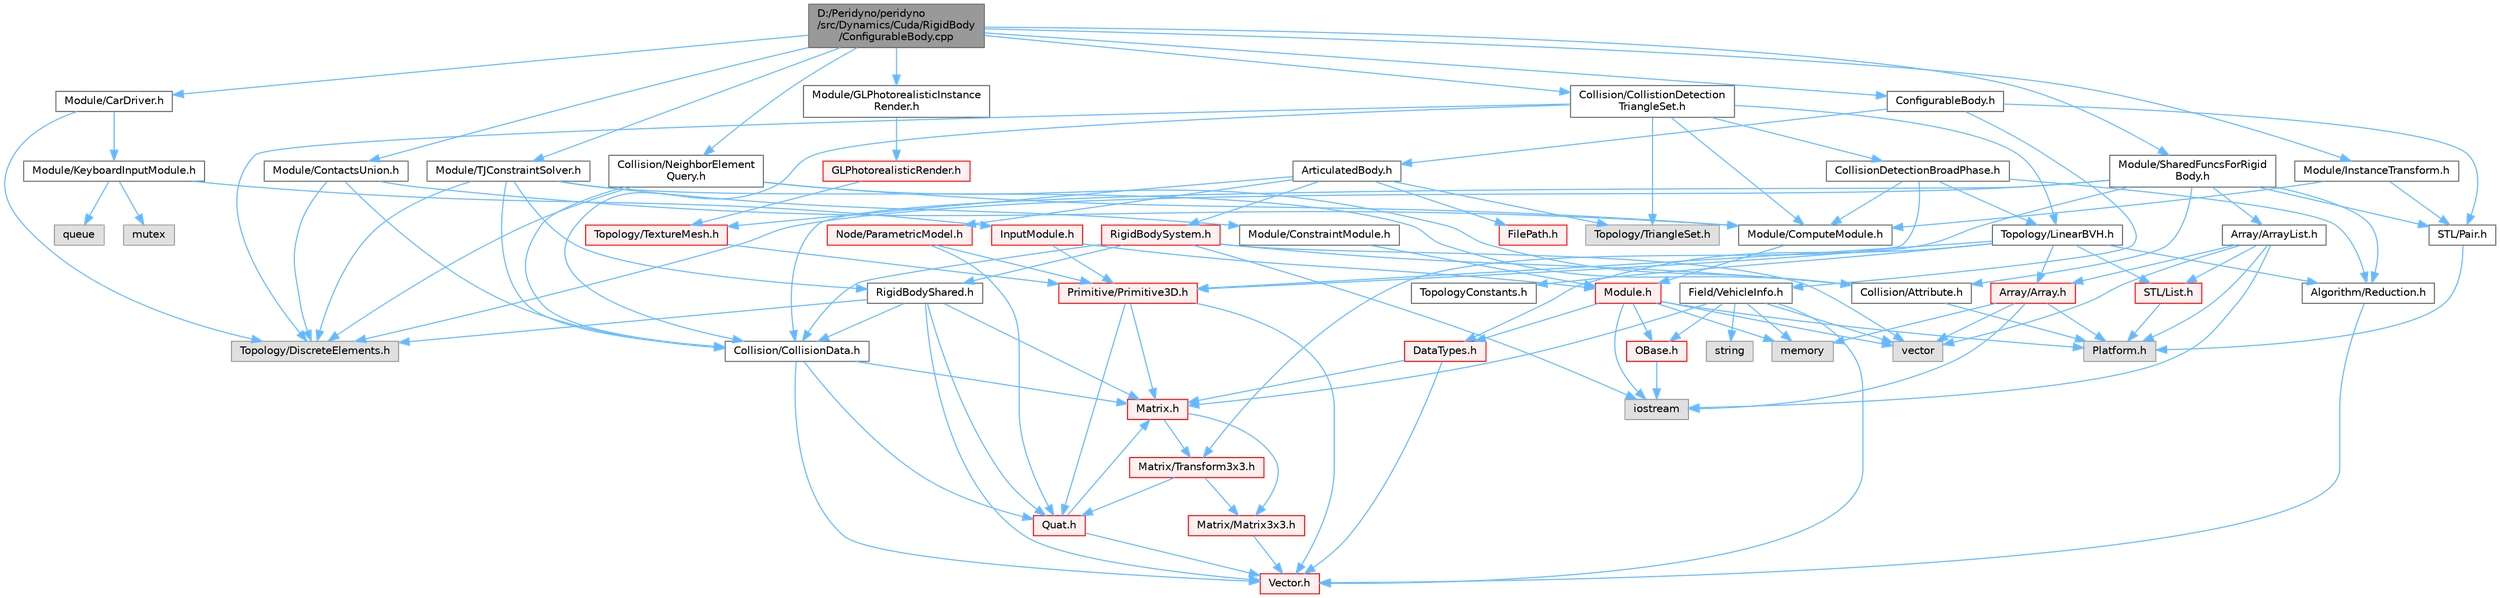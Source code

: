 digraph "D:/Peridyno/peridyno/src/Dynamics/Cuda/RigidBody/ConfigurableBody.cpp"
{
 // LATEX_PDF_SIZE
  bgcolor="transparent";
  edge [fontname=Helvetica,fontsize=10,labelfontname=Helvetica,labelfontsize=10];
  node [fontname=Helvetica,fontsize=10,shape=box,height=0.2,width=0.4];
  Node1 [id="Node000001",label="D:/Peridyno/peridyno\l/src/Dynamics/Cuda/RigidBody\l/ConfigurableBody.cpp",height=0.2,width=0.4,color="gray40", fillcolor="grey60", style="filled", fontcolor="black",tooltip=" "];
  Node1 -> Node2 [id="edge1_Node000001_Node000002",color="steelblue1",style="solid",tooltip=" "];
  Node2 [id="Node000002",label="ConfigurableBody.h",height=0.2,width=0.4,color="grey40", fillcolor="white", style="filled",URL="$_configurable_body_8h.html",tooltip=" "];
  Node2 -> Node3 [id="edge2_Node000002_Node000003",color="steelblue1",style="solid",tooltip=" "];
  Node3 [id="Node000003",label="ArticulatedBody.h",height=0.2,width=0.4,color="grey40", fillcolor="white", style="filled",URL="$_articulated_body_8h.html",tooltip=" "];
  Node3 -> Node4 [id="edge3_Node000003_Node000004",color="steelblue1",style="solid",tooltip=" "];
  Node4 [id="Node000004",label="RigidBodySystem.h",height=0.2,width=0.4,color="red", fillcolor="#FFF0F0", style="filled",URL="$_rigid_body_system_8h.html",tooltip=" "];
  Node4 -> Node98 [id="edge4_Node000004_Node000098",color="steelblue1",style="solid",tooltip=" "];
  Node98 [id="Node000098",label="RigidBodyShared.h",height=0.2,width=0.4,color="grey40", fillcolor="white", style="filled",URL="$_rigid_body_shared_8h.html",tooltip=" "];
  Node98 -> Node34 [id="edge5_Node000098_Node000034",color="steelblue1",style="solid",tooltip=" "];
  Node34 [id="Node000034",label="Vector.h",height=0.2,width=0.4,color="red", fillcolor="#FFF0F0", style="filled",URL="$_vector_8h.html",tooltip=" "];
  Node98 -> Node52 [id="edge6_Node000098_Node000052",color="steelblue1",style="solid",tooltip=" "];
  Node52 [id="Node000052",label="Matrix.h",height=0.2,width=0.4,color="red", fillcolor="#FFF0F0", style="filled",URL="$_matrix_8h.html",tooltip=" "];
  Node52 -> Node58 [id="edge7_Node000052_Node000058",color="steelblue1",style="solid",tooltip=" "];
  Node58 [id="Node000058",label="Matrix/Matrix3x3.h",height=0.2,width=0.4,color="red", fillcolor="#FFF0F0", style="filled",URL="$_matrix3x3_8h.html",tooltip=" "];
  Node58 -> Node34 [id="edge8_Node000058_Node000034",color="steelblue1",style="solid",tooltip=" "];
  Node52 -> Node64 [id="edge9_Node000052_Node000064",color="steelblue1",style="solid",tooltip=" "];
  Node64 [id="Node000064",label="Matrix/Transform3x3.h",height=0.2,width=0.4,color="red", fillcolor="#FFF0F0", style="filled",URL="$_transform3x3_8h.html",tooltip=" "];
  Node64 -> Node65 [id="edge10_Node000064_Node000065",color="steelblue1",style="solid",tooltip=" "];
  Node65 [id="Node000065",label="Quat.h",height=0.2,width=0.4,color="red", fillcolor="#FFF0F0", style="filled",URL="$_quat_8h.html",tooltip="Implementation of quaternion."];
  Node65 -> Node34 [id="edge11_Node000065_Node000034",color="steelblue1",style="solid",tooltip=" "];
  Node65 -> Node52 [id="edge12_Node000065_Node000052",color="steelblue1",style="solid",tooltip=" "];
  Node64 -> Node58 [id="edge13_Node000064_Node000058",color="steelblue1",style="solid",tooltip=" "];
  Node98 -> Node65 [id="edge14_Node000098_Node000065",color="steelblue1",style="solid",tooltip=" "];
  Node98 -> Node99 [id="edge15_Node000098_Node000099",color="steelblue1",style="solid",tooltip=" "];
  Node99 [id="Node000099",label="Collision/CollisionData.h",height=0.2,width=0.4,color="grey40", fillcolor="white", style="filled",URL="$_collision_data_8h.html",tooltip=" "];
  Node99 -> Node34 [id="edge16_Node000099_Node000034",color="steelblue1",style="solid",tooltip=" "];
  Node99 -> Node52 [id="edge17_Node000099_Node000052",color="steelblue1",style="solid",tooltip=" "];
  Node99 -> Node65 [id="edge18_Node000099_Node000065",color="steelblue1",style="solid",tooltip=" "];
  Node98 -> Node100 [id="edge19_Node000098_Node000100",color="steelblue1",style="solid",tooltip=" "];
  Node100 [id="Node000100",label="Topology/DiscreteElements.h",height=0.2,width=0.4,color="grey60", fillcolor="#E0E0E0", style="filled",tooltip=" "];
  Node4 -> Node101 [id="edge20_Node000004_Node000101",color="steelblue1",style="solid",tooltip=" "];
  Node101 [id="Node000101",label="Collision/Attribute.h",height=0.2,width=0.4,color="grey40", fillcolor="white", style="filled",URL="$_attribute_8h.html",tooltip=" "];
  Node101 -> Node9 [id="edge21_Node000101_Node000009",color="steelblue1",style="solid",tooltip=" "];
  Node9 [id="Node000009",label="Platform.h",height=0.2,width=0.4,color="grey60", fillcolor="#E0E0E0", style="filled",tooltip=" "];
  Node4 -> Node99 [id="edge22_Node000004_Node000099",color="steelblue1",style="solid",tooltip=" "];
  Node4 -> Node23 [id="edge23_Node000004_Node000023",color="steelblue1",style="solid",tooltip=" "];
  Node23 [id="Node000023",label="vector",height=0.2,width=0.4,color="grey60", fillcolor="#E0E0E0", style="filled",tooltip=" "];
  Node4 -> Node7 [id="edge24_Node000004_Node000007",color="steelblue1",style="solid",tooltip=" "];
  Node7 [id="Node000007",label="iostream",height=0.2,width=0.4,color="grey60", fillcolor="#E0E0E0", style="filled",tooltip=" "];
  Node3 -> Node102 [id="edge25_Node000003_Node000102",color="steelblue1",style="solid",tooltip=" "];
  Node102 [id="Node000102",label="Node/ParametricModel.h",height=0.2,width=0.4,color="red", fillcolor="#FFF0F0", style="filled",URL="$_parametric_model_8h.html",tooltip=" "];
  Node102 -> Node65 [id="edge26_Node000102_Node000065",color="steelblue1",style="solid",tooltip=" "];
  Node102 -> Node103 [id="edge27_Node000102_Node000103",color="steelblue1",style="solid",tooltip=" "];
  Node103 [id="Node000103",label="Primitive/Primitive3D.h",height=0.2,width=0.4,color="red", fillcolor="#FFF0F0", style="filled",URL="$_primitive3_d_8h.html",tooltip=" "];
  Node103 -> Node34 [id="edge28_Node000103_Node000034",color="steelblue1",style="solid",tooltip=" "];
  Node103 -> Node52 [id="edge29_Node000103_Node000052",color="steelblue1",style="solid",tooltip=" "];
  Node103 -> Node65 [id="edge30_Node000103_Node000065",color="steelblue1",style="solid",tooltip=" "];
  Node3 -> Node107 [id="edge31_Node000003_Node000107",color="steelblue1",style="solid",tooltip=" "];
  Node107 [id="Node000107",label="Topology/TriangleSet.h",height=0.2,width=0.4,color="grey60", fillcolor="#E0E0E0", style="filled",tooltip=" "];
  Node3 -> Node108 [id="edge32_Node000003_Node000108",color="steelblue1",style="solid",tooltip=" "];
  Node108 [id="Node000108",label="Topology/TextureMesh.h",height=0.2,width=0.4,color="red", fillcolor="#FFF0F0", style="filled",URL="$_texture_mesh_8h.html",tooltip=" "];
  Node108 -> Node103 [id="edge33_Node000108_Node000103",color="steelblue1",style="solid",tooltip=" "];
  Node3 -> Node109 [id="edge34_Node000003_Node000109",color="steelblue1",style="solid",tooltip=" "];
  Node109 [id="Node000109",label="FilePath.h",height=0.2,width=0.4,color="red", fillcolor="#FFF0F0", style="filled",URL="$_file_path_8h.html",tooltip=" "];
  Node2 -> Node112 [id="edge35_Node000002_Node000112",color="steelblue1",style="solid",tooltip=" "];
  Node112 [id="Node000112",label="STL/Pair.h",height=0.2,width=0.4,color="grey40", fillcolor="white", style="filled",URL="$_pair_8h.html",tooltip=" "];
  Node112 -> Node9 [id="edge36_Node000112_Node000009",color="steelblue1",style="solid",tooltip=" "];
  Node2 -> Node113 [id="edge37_Node000002_Node000113",color="steelblue1",style="solid",tooltip=" "];
  Node113 [id="Node000113",label="Field/VehicleInfo.h",height=0.2,width=0.4,color="grey40", fillcolor="white", style="filled",URL="$_vehicle_info_8h.html",tooltip=" "];
  Node113 -> Node23 [id="edge38_Node000113_Node000023",color="steelblue1",style="solid",tooltip=" "];
  Node113 -> Node25 [id="edge39_Node000113_Node000025",color="steelblue1",style="solid",tooltip=" "];
  Node25 [id="Node000025",label="memory",height=0.2,width=0.4,color="grey60", fillcolor="#E0E0E0", style="filled",tooltip=" "];
  Node113 -> Node12 [id="edge40_Node000113_Node000012",color="steelblue1",style="solid",tooltip=" "];
  Node12 [id="Node000012",label="string",height=0.2,width=0.4,color="grey60", fillcolor="#E0E0E0", style="filled",tooltip=" "];
  Node113 -> Node34 [id="edge41_Node000113_Node000034",color="steelblue1",style="solid",tooltip=" "];
  Node113 -> Node52 [id="edge42_Node000113_Node000052",color="steelblue1",style="solid",tooltip=" "];
  Node113 -> Node6 [id="edge43_Node000113_Node000006",color="steelblue1",style="solid",tooltip=" "];
  Node6 [id="Node000006",label="OBase.h",height=0.2,width=0.4,color="red", fillcolor="#FFF0F0", style="filled",URL="$_o_base_8h.html",tooltip=" "];
  Node6 -> Node7 [id="edge44_Node000006_Node000007",color="steelblue1",style="solid",tooltip=" "];
  Node1 -> Node114 [id="edge45_Node000001_Node000114",color="steelblue1",style="solid",tooltip=" "];
  Node114 [id="Node000114",label="Module/CarDriver.h",height=0.2,width=0.4,color="grey40", fillcolor="white", style="filled",URL="$_car_driver_8h.html",tooltip=" "];
  Node114 -> Node115 [id="edge46_Node000114_Node000115",color="steelblue1",style="solid",tooltip=" "];
  Node115 [id="Node000115",label="Module/KeyboardInputModule.h",height=0.2,width=0.4,color="grey40", fillcolor="white", style="filled",URL="$_keyboard_input_module_8h.html",tooltip=" "];
  Node115 -> Node116 [id="edge47_Node000115_Node000116",color="steelblue1",style="solid",tooltip=" "];
  Node116 [id="Node000116",label="InputModule.h",height=0.2,width=0.4,color="red", fillcolor="#FFF0F0", style="filled",URL="$_input_module_8h.html",tooltip=" "];
  Node116 -> Node74 [id="edge48_Node000116_Node000074",color="steelblue1",style="solid",tooltip=" "];
  Node74 [id="Node000074",label="Module.h",height=0.2,width=0.4,color="red", fillcolor="#FFF0F0", style="filled",URL="$_module_8h.html",tooltip=" "];
  Node74 -> Node9 [id="edge49_Node000074_Node000009",color="steelblue1",style="solid",tooltip=" "];
  Node74 -> Node25 [id="edge50_Node000074_Node000025",color="steelblue1",style="solid",tooltip=" "];
  Node74 -> Node23 [id="edge51_Node000074_Node000023",color="steelblue1",style="solid",tooltip=" "];
  Node74 -> Node7 [id="edge52_Node000074_Node000007",color="steelblue1",style="solid",tooltip=" "];
  Node74 -> Node6 [id="edge53_Node000074_Node000006",color="steelblue1",style="solid",tooltip=" "];
  Node74 -> Node84 [id="edge54_Node000074_Node000084",color="steelblue1",style="solid",tooltip=" "];
  Node84 [id="Node000084",label="DataTypes.h",height=0.2,width=0.4,color="red", fillcolor="#FFF0F0", style="filled",URL="$_data_types_8h.html",tooltip=" "];
  Node84 -> Node34 [id="edge55_Node000084_Node000034",color="steelblue1",style="solid",tooltip=" "];
  Node84 -> Node52 [id="edge56_Node000084_Node000052",color="steelblue1",style="solid",tooltip=" "];
  Node116 -> Node103 [id="edge57_Node000116_Node000103",color="steelblue1",style="solid",tooltip=" "];
  Node115 -> Node80 [id="edge58_Node000115_Node000080",color="steelblue1",style="solid",tooltip=" "];
  Node80 [id="Node000080",label="queue",height=0.2,width=0.4,color="grey60", fillcolor="#E0E0E0", style="filled",tooltip=" "];
  Node115 -> Node76 [id="edge59_Node000115_Node000076",color="steelblue1",style="solid",tooltip=" "];
  Node76 [id="Node000076",label="mutex",height=0.2,width=0.4,color="grey60", fillcolor="#E0E0E0", style="filled",tooltip=" "];
  Node114 -> Node100 [id="edge60_Node000114_Node000100",color="steelblue1",style="solid",tooltip=" "];
  Node1 -> Node118 [id="edge61_Node000001_Node000118",color="steelblue1",style="solid",tooltip=" "];
  Node118 [id="Node000118",label="Collision/NeighborElement\lQuery.h",height=0.2,width=0.4,color="grey40", fillcolor="white", style="filled",URL="$_neighbor_element_query_8h.html",tooltip=" "];
  Node118 -> Node99 [id="edge62_Node000118_Node000099",color="steelblue1",style="solid",tooltip=" "];
  Node118 -> Node101 [id="edge63_Node000118_Node000101",color="steelblue1",style="solid",tooltip=" "];
  Node118 -> Node119 [id="edge64_Node000118_Node000119",color="steelblue1",style="solid",tooltip=" "];
  Node119 [id="Node000119",label="Module/ComputeModule.h",height=0.2,width=0.4,color="grey40", fillcolor="white", style="filled",URL="$_compute_module_8h.html",tooltip=" "];
  Node119 -> Node74 [id="edge65_Node000119_Node000074",color="steelblue1",style="solid",tooltip=" "];
  Node118 -> Node100 [id="edge66_Node000118_Node000100",color="steelblue1",style="solid",tooltip=" "];
  Node1 -> Node120 [id="edge67_Node000001_Node000120",color="steelblue1",style="solid",tooltip=" "];
  Node120 [id="Node000120",label="Collision/CollistionDetection\lTriangleSet.h",height=0.2,width=0.4,color="grey40", fillcolor="white", style="filled",URL="$_collistion_detection_triangle_set_8h.html",tooltip=" "];
  Node120 -> Node119 [id="edge68_Node000120_Node000119",color="steelblue1",style="solid",tooltip=" "];
  Node120 -> Node100 [id="edge69_Node000120_Node000100",color="steelblue1",style="solid",tooltip=" "];
  Node120 -> Node107 [id="edge70_Node000120_Node000107",color="steelblue1",style="solid",tooltip=" "];
  Node120 -> Node121 [id="edge71_Node000120_Node000121",color="steelblue1",style="solid",tooltip=" "];
  Node121 [id="Node000121",label="Topology/LinearBVH.h",height=0.2,width=0.4,color="grey40", fillcolor="white", style="filled",URL="$_linear_b_v_h_8h.html",tooltip=" "];
  Node121 -> Node84 [id="edge72_Node000121_Node000084",color="steelblue1",style="solid",tooltip=" "];
  Node121 -> Node122 [id="edge73_Node000121_Node000122",color="steelblue1",style="solid",tooltip=" "];
  Node122 [id="Node000122",label="TopologyConstants.h",height=0.2,width=0.4,color="grey40", fillcolor="white", style="filled",URL="$_topology_constants_8h.html",tooltip=" "];
  Node121 -> Node21 [id="edge74_Node000121_Node000021",color="steelblue1",style="solid",tooltip=" "];
  Node21 [id="Node000021",label="Array/Array.h",height=0.2,width=0.4,color="red", fillcolor="#FFF0F0", style="filled",URL="$_array_8h.html",tooltip=" "];
  Node21 -> Node9 [id="edge75_Node000021_Node000009",color="steelblue1",style="solid",tooltip=" "];
  Node21 -> Node23 [id="edge76_Node000021_Node000023",color="steelblue1",style="solid",tooltip=" "];
  Node21 -> Node7 [id="edge77_Node000021_Node000007",color="steelblue1",style="solid",tooltip=" "];
  Node21 -> Node25 [id="edge78_Node000021_Node000025",color="steelblue1",style="solid",tooltip=" "];
  Node121 -> Node30 [id="edge79_Node000121_Node000030",color="steelblue1",style="solid",tooltip=" "];
  Node30 [id="Node000030",label="STL/List.h",height=0.2,width=0.4,color="red", fillcolor="#FFF0F0", style="filled",URL="$_list_8h.html",tooltip=" "];
  Node30 -> Node9 [id="edge80_Node000030_Node000009",color="steelblue1",style="solid",tooltip=" "];
  Node121 -> Node103 [id="edge81_Node000121_Node000103",color="steelblue1",style="solid",tooltip=" "];
  Node121 -> Node123 [id="edge82_Node000121_Node000123",color="steelblue1",style="solid",tooltip=" "];
  Node123 [id="Node000123",label="Algorithm/Reduction.h",height=0.2,width=0.4,color="grey40", fillcolor="white", style="filled",URL="$_reduction_8h.html",tooltip=" "];
  Node123 -> Node34 [id="edge83_Node000123_Node000034",color="steelblue1",style="solid",tooltip=" "];
  Node120 -> Node99 [id="edge84_Node000120_Node000099",color="steelblue1",style="solid",tooltip=" "];
  Node120 -> Node124 [id="edge85_Node000120_Node000124",color="steelblue1",style="solid",tooltip=" "];
  Node124 [id="Node000124",label="CollisionDetectionBroadPhase.h",height=0.2,width=0.4,color="grey40", fillcolor="white", style="filled",URL="$_cuda_2_collision_2_collision_detection_broad_phase_8h.html",tooltip=" "];
  Node124 -> Node119 [id="edge86_Node000124_Node000119",color="steelblue1",style="solid",tooltip=" "];
  Node124 -> Node123 [id="edge87_Node000124_Node000123",color="steelblue1",style="solid",tooltip=" "];
  Node124 -> Node103 [id="edge88_Node000124_Node000103",color="steelblue1",style="solid",tooltip=" "];
  Node124 -> Node121 [id="edge89_Node000124_Node000121",color="steelblue1",style="solid",tooltip=" "];
  Node1 -> Node125 [id="edge90_Node000001_Node000125",color="steelblue1",style="solid",tooltip=" "];
  Node125 [id="Node000125",label="Module/ContactsUnion.h",height=0.2,width=0.4,color="grey40", fillcolor="white", style="filled",URL="$_contacts_union_8h.html",tooltip=" "];
  Node125 -> Node99 [id="edge91_Node000125_Node000099",color="steelblue1",style="solid",tooltip=" "];
  Node125 -> Node119 [id="edge92_Node000125_Node000119",color="steelblue1",style="solid",tooltip=" "];
  Node125 -> Node100 [id="edge93_Node000125_Node000100",color="steelblue1",style="solid",tooltip=" "];
  Node1 -> Node126 [id="edge94_Node000001_Node000126",color="steelblue1",style="solid",tooltip=" "];
  Node126 [id="Node000126",label="Module/TJConstraintSolver.h",height=0.2,width=0.4,color="grey40", fillcolor="white", style="filled",URL="$_t_j_constraint_solver_8h.html",tooltip=" "];
  Node126 -> Node127 [id="edge95_Node000126_Node000127",color="steelblue1",style="solid",tooltip=" "];
  Node127 [id="Node000127",label="Module/ConstraintModule.h",height=0.2,width=0.4,color="grey40", fillcolor="white", style="filled",URL="$_constraint_module_8h.html",tooltip=" "];
  Node127 -> Node74 [id="edge96_Node000127_Node000074",color="steelblue1",style="solid",tooltip=" "];
  Node126 -> Node98 [id="edge97_Node000126_Node000098",color="steelblue1",style="solid",tooltip=" "];
  Node126 -> Node100 [id="edge98_Node000126_Node000100",color="steelblue1",style="solid",tooltip=" "];
  Node126 -> Node101 [id="edge99_Node000126_Node000101",color="steelblue1",style="solid",tooltip=" "];
  Node126 -> Node99 [id="edge100_Node000126_Node000099",color="steelblue1",style="solid",tooltip=" "];
  Node1 -> Node128 [id="edge101_Node000001_Node000128",color="steelblue1",style="solid",tooltip=" "];
  Node128 [id="Node000128",label="Module/InstanceTransform.h",height=0.2,width=0.4,color="grey40", fillcolor="white", style="filled",URL="$_instance_transform_8h.html",tooltip=" "];
  Node128 -> Node112 [id="edge102_Node000128_Node000112",color="steelblue1",style="solid",tooltip=" "];
  Node128 -> Node119 [id="edge103_Node000128_Node000119",color="steelblue1",style="solid",tooltip=" "];
  Node1 -> Node129 [id="edge104_Node000001_Node000129",color="steelblue1",style="solid",tooltip=" "];
  Node129 [id="Node000129",label="Module/SharedFuncsForRigid\lBody.h",height=0.2,width=0.4,color="grey40", fillcolor="white", style="filled",URL="$_shared_funcs_for_rigid_body_8h.html",tooltip=" "];
  Node129 -> Node29 [id="edge105_Node000129_Node000029",color="steelblue1",style="solid",tooltip=" "];
  Node29 [id="Node000029",label="Array/ArrayList.h",height=0.2,width=0.4,color="grey40", fillcolor="white", style="filled",URL="$_array_list_8h.html",tooltip=" "];
  Node29 -> Node23 [id="edge106_Node000029_Node000023",color="steelblue1",style="solid",tooltip=" "];
  Node29 -> Node7 [id="edge107_Node000029_Node000007",color="steelblue1",style="solid",tooltip=" "];
  Node29 -> Node9 [id="edge108_Node000029_Node000009",color="steelblue1",style="solid",tooltip=" "];
  Node29 -> Node30 [id="edge109_Node000029_Node000030",color="steelblue1",style="solid",tooltip=" "];
  Node29 -> Node21 [id="edge110_Node000029_Node000021",color="steelblue1",style="solid",tooltip=" "];
  Node129 -> Node112 [id="edge111_Node000129_Node000112",color="steelblue1",style="solid",tooltip=" "];
  Node129 -> Node64 [id="edge112_Node000129_Node000064",color="steelblue1",style="solid",tooltip=" "];
  Node129 -> Node99 [id="edge113_Node000129_Node000099",color="steelblue1",style="solid",tooltip=" "];
  Node129 -> Node100 [id="edge114_Node000129_Node000100",color="steelblue1",style="solid",tooltip=" "];
  Node129 -> Node123 [id="edge115_Node000129_Node000123",color="steelblue1",style="solid",tooltip=" "];
  Node129 -> Node101 [id="edge116_Node000129_Node000101",color="steelblue1",style="solid",tooltip=" "];
  Node1 -> Node130 [id="edge117_Node000001_Node000130",color="steelblue1",style="solid",tooltip=" "];
  Node130 [id="Node000130",label="Module/GLPhotorealisticInstance\lRender.h",height=0.2,width=0.4,color="grey40", fillcolor="white", style="filled",URL="$_g_l_photorealistic_instance_render_8h.html",tooltip=" "];
  Node130 -> Node131 [id="edge118_Node000130_Node000131",color="steelblue1",style="solid",tooltip=" "];
  Node131 [id="Node000131",label="GLPhotorealisticRender.h",height=0.2,width=0.4,color="red", fillcolor="#FFF0F0", style="filled",URL="$_g_l_photorealistic_render_8h.html",tooltip=" "];
  Node131 -> Node108 [id="edge119_Node000131_Node000108",color="steelblue1",style="solid",tooltip=" "];
}
